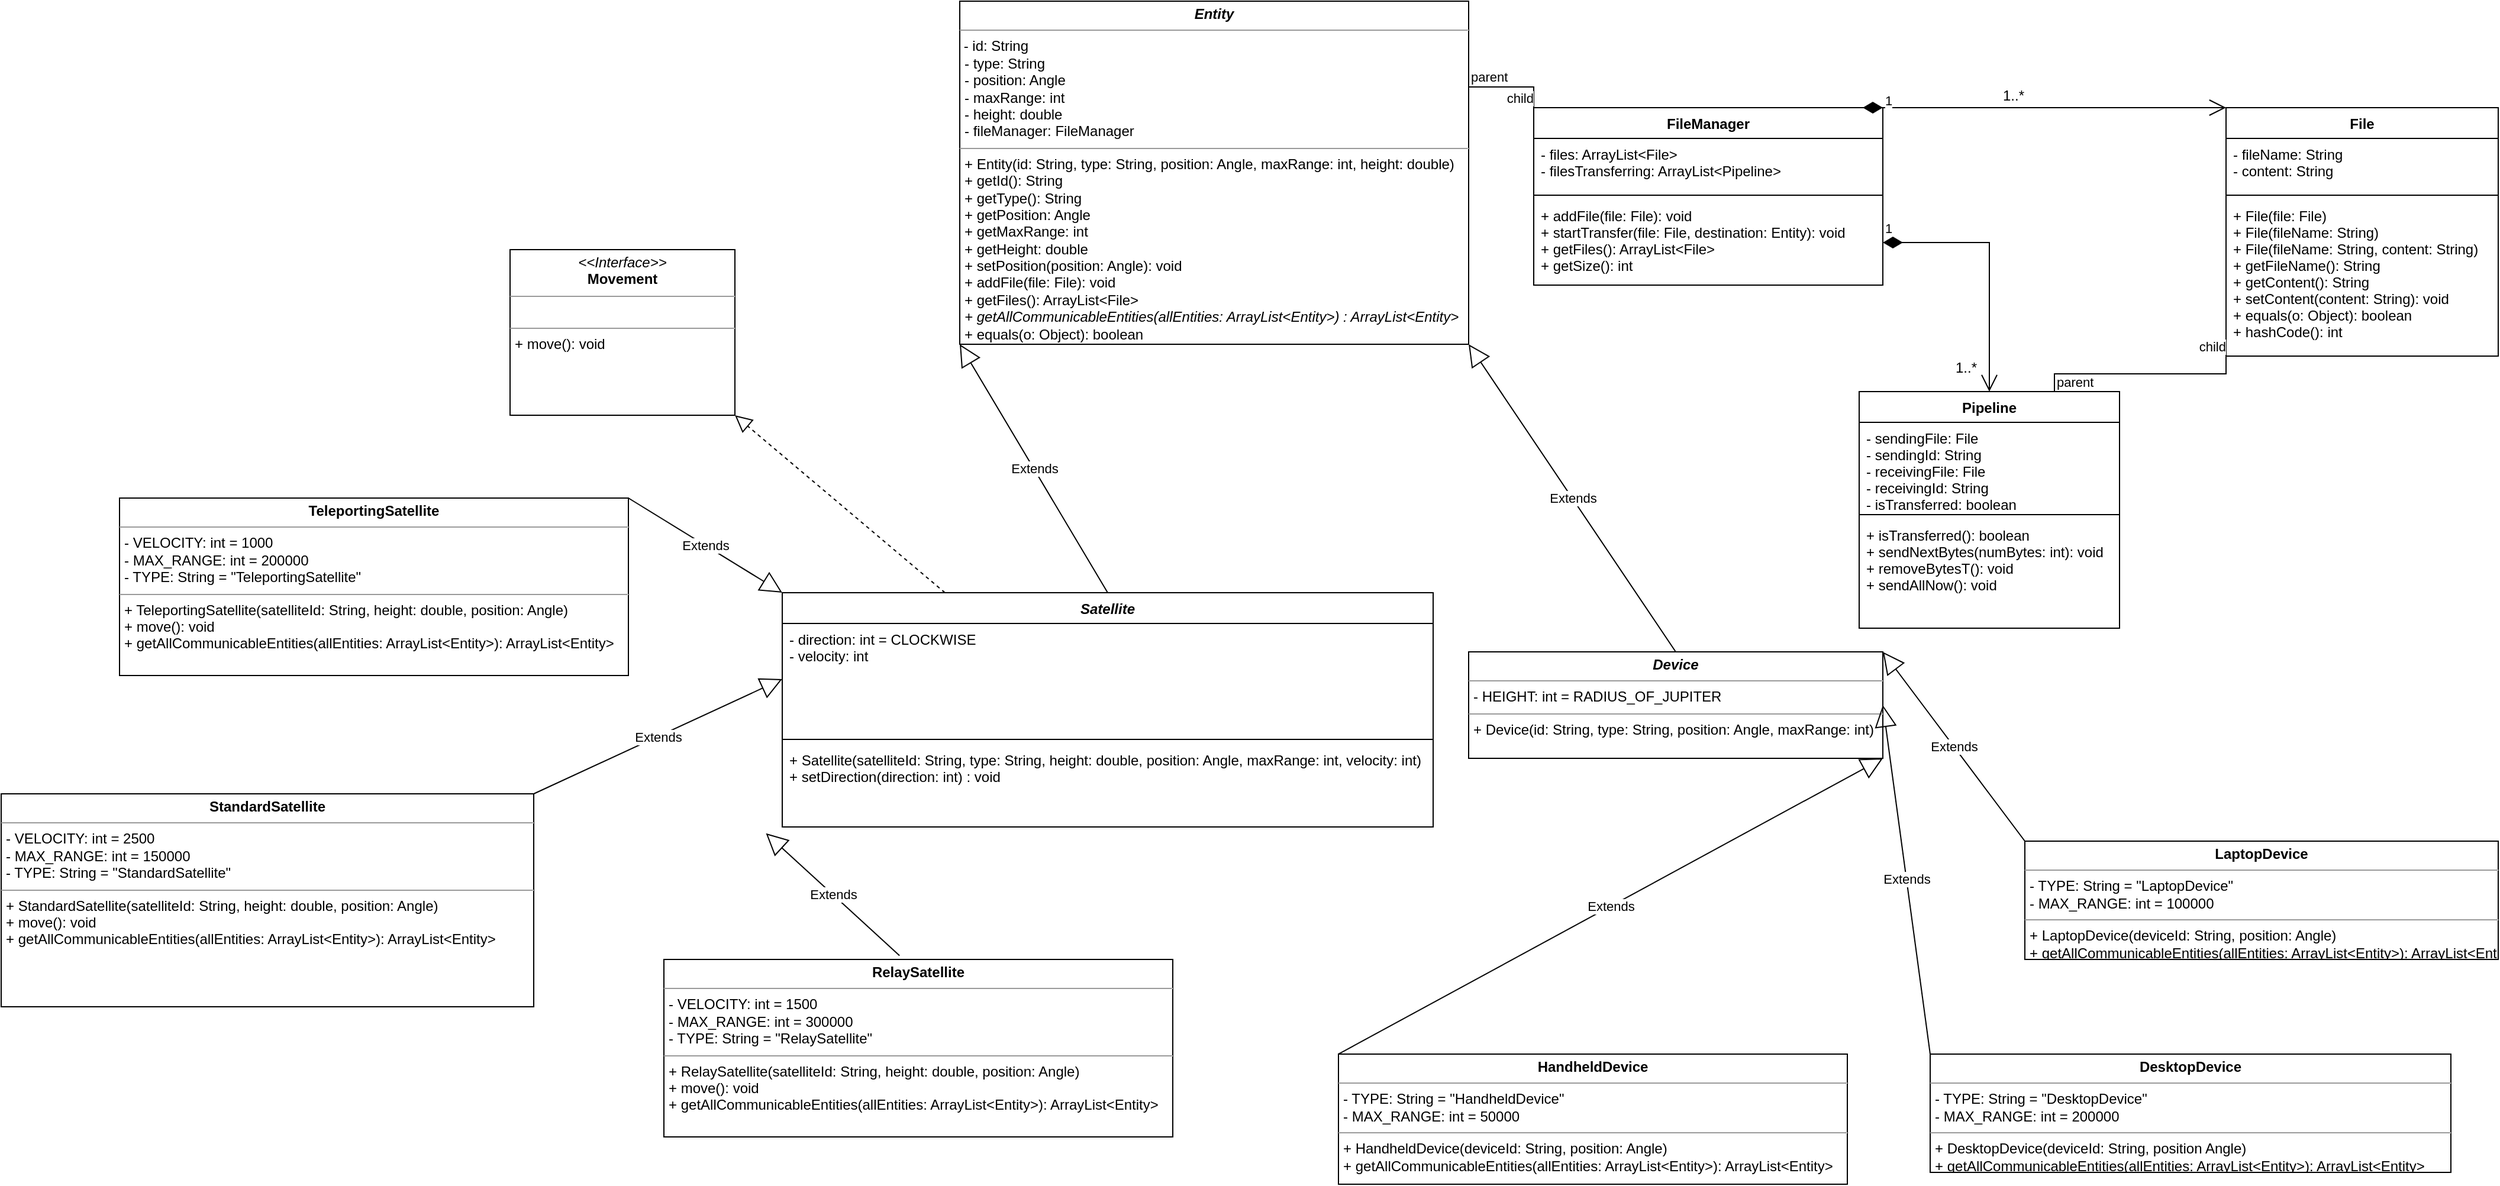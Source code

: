 <mxfile version="20.0.1" type="github">
  <diagram id="JS3hQXzzDqp8MdbZ3Wn3" name="Page-1">
    <mxGraphModel dx="1957" dy="1730" grid="1" gridSize="10" guides="1" tooltips="1" connect="1" arrows="1" fold="1" page="1" pageScale="1" pageWidth="827" pageHeight="1169" math="0" shadow="0">
      <root>
        <mxCell id="0" />
        <mxCell id="1" parent="0" />
        <mxCell id="oXQAJRGUwz_4EwkfqPwA-1" value="Satellite" style="swimlane;fontStyle=3;align=center;verticalAlign=top;childLayout=stackLayout;horizontal=1;startSize=26;horizontalStack=0;resizeParent=1;resizeParentMax=0;resizeLast=0;collapsible=1;marginBottom=0;" parent="1" vertex="1">
          <mxGeometry x="-70" y="300" width="550" height="198" as="geometry" />
        </mxCell>
        <mxCell id="oXQAJRGUwz_4EwkfqPwA-2" value="- direction: int = CLOCKWISE&#xa;- velocity: int&#xa;" style="text;strokeColor=none;fillColor=none;align=left;verticalAlign=top;spacingLeft=4;spacingRight=4;overflow=hidden;rotatable=0;points=[[0,0.5],[1,0.5]];portConstraint=eastwest;" parent="oXQAJRGUwz_4EwkfqPwA-1" vertex="1">
          <mxGeometry y="26" width="550" height="94" as="geometry" />
        </mxCell>
        <mxCell id="oXQAJRGUwz_4EwkfqPwA-3" value="" style="line;strokeWidth=1;fillColor=none;align=left;verticalAlign=middle;spacingTop=-1;spacingLeft=3;spacingRight=3;rotatable=0;labelPosition=right;points=[];portConstraint=eastwest;" parent="oXQAJRGUwz_4EwkfqPwA-1" vertex="1">
          <mxGeometry y="120" width="550" height="8" as="geometry" />
        </mxCell>
        <mxCell id="oXQAJRGUwz_4EwkfqPwA-4" value="+ Satellite(satelliteId: String, type: String, height: double, position: Angle, maxRange: int, velocity: int)&#xa;+ setDirection(direction: int) : void" style="text;strokeColor=none;fillColor=none;align=left;verticalAlign=top;spacingLeft=4;spacingRight=4;overflow=hidden;rotatable=0;points=[[0,0.5],[1,0.5]];portConstraint=eastwest;" parent="oXQAJRGUwz_4EwkfqPwA-1" vertex="1">
          <mxGeometry y="128" width="550" height="70" as="geometry" />
        </mxCell>
        <mxCell id="oXQAJRGUwz_4EwkfqPwA-5" value="&lt;p style=&quot;margin:0px;margin-top:4px;text-align:center;&quot;&gt;&lt;b&gt;&lt;i&gt;Device&lt;/i&gt;&lt;/b&gt;&lt;/p&gt;&lt;hr size=&quot;1&quot;&gt;&lt;p style=&quot;margin:0px;margin-left:4px;&quot;&gt;- HEIGHT: int = RADIUS_OF_JUPITER&lt;/p&gt;&lt;hr size=&quot;1&quot;&gt;&lt;p style=&quot;margin:0px;margin-left:4px;&quot;&gt;+ Device(id: String, type: String, position: Angle, maxRange: int)&lt;/p&gt;&lt;p style=&quot;margin:0px;margin-left:4px;&quot;&gt;&lt;br&gt;&lt;/p&gt;" style="verticalAlign=top;align=left;overflow=fill;fontSize=12;fontFamily=Helvetica;html=1;" parent="1" vertex="1">
          <mxGeometry x="510" y="350" width="350" height="90" as="geometry" />
        </mxCell>
        <mxCell id="oXQAJRGUwz_4EwkfqPwA-6" value="&lt;p style=&quot;margin:0px;margin-top:4px;text-align:center;&quot;&gt;&lt;b&gt;TeleportingSatellite&lt;/b&gt;&lt;/p&gt;&lt;hr size=&quot;1&quot;&gt;&lt;p style=&quot;margin:0px;margin-left:4px;&quot;&gt;- VELOCITY: int = 1000&lt;/p&gt;&lt;p style=&quot;margin:0px;margin-left:4px;&quot;&gt;- MAX_RANGE: int = 200000&lt;/p&gt;&lt;p style=&quot;margin:0px;margin-left:4px;&quot;&gt;- TYPE: String = &quot;TeleportingSatellite&quot;&lt;/p&gt;&lt;hr size=&quot;1&quot;&gt;&lt;p style=&quot;margin:0px;margin-left:4px;&quot;&gt;+ TeleportingSatellite(satelliteId: String, height: double, position: Angle)&lt;/p&gt;&lt;p style=&quot;margin:0px;margin-left:4px;&quot;&gt;+ move(): void&lt;/p&gt;&lt;p style=&quot;margin:0px;margin-left:4px;&quot;&gt;+ getAllCommunicableEntities(allEntities: ArrayList&amp;lt;Entity&amp;gt;): ArrayList&amp;lt;Entity&amp;gt;&lt;br&gt;&lt;/p&gt;" style="verticalAlign=top;align=left;overflow=fill;fontSize=12;fontFamily=Helvetica;html=1;" parent="1" vertex="1">
          <mxGeometry x="-630" y="220" width="430" height="150" as="geometry" />
        </mxCell>
        <mxCell id="oXQAJRGUwz_4EwkfqPwA-7" value="&lt;p style=&quot;margin:0px;margin-top:4px;text-align:center;&quot;&gt;&lt;b&gt;StandardSatellite&lt;/b&gt;&lt;/p&gt;&lt;hr size=&quot;1&quot;&gt;&lt;p style=&quot;margin:0px;margin-left:4px;&quot;&gt;- VELOCITY: int = 2500&lt;/p&gt;&lt;p style=&quot;margin:0px;margin-left:4px;&quot;&gt;- MAX_RANGE: int = 150000&lt;/p&gt;&lt;p style=&quot;margin:0px;margin-left:4px;&quot;&gt;- TYPE: String = &quot;StandardSatellite&quot;&lt;/p&gt;&lt;hr size=&quot;1&quot;&gt;&lt;p style=&quot;margin:0px;margin-left:4px;&quot;&gt;+ StandardSatellite(satelliteId: String, height: double, position: Angle)&lt;/p&gt;&lt;p style=&quot;margin:0px;margin-left:4px;&quot;&gt;+ move(): void&lt;/p&gt;&lt;p style=&quot;margin:0px;margin-left:4px;&quot;&gt;+ getAllCommunicableEntities(allEntities: ArrayList&amp;lt;Entity&amp;gt;): ArrayList&amp;lt;Entity&amp;gt;&lt;br&gt;&lt;/p&gt;" style="verticalAlign=top;align=left;overflow=fill;fontSize=12;fontFamily=Helvetica;html=1;" parent="1" vertex="1">
          <mxGeometry x="-730" y="470" width="450" height="180" as="geometry" />
        </mxCell>
        <mxCell id="oXQAJRGUwz_4EwkfqPwA-8" value="&lt;p style=&quot;margin:0px;margin-top:4px;text-align:center;&quot;&gt;&lt;b&gt;RelaySatellite&lt;/b&gt;&lt;/p&gt;&lt;hr size=&quot;1&quot;&gt;&lt;p style=&quot;margin:0px;margin-left:4px;&quot;&gt;- VELOCITY: int = 1500&lt;/p&gt;&lt;p style=&quot;margin:0px;margin-left:4px;&quot;&gt;- MAX_RANGE: int = 300000&lt;/p&gt;&lt;p style=&quot;margin:0px;margin-left:4px;&quot;&gt;- TYPE: String = &quot;RelaySatellite&quot;&lt;/p&gt;&lt;hr size=&quot;1&quot;&gt;&lt;p style=&quot;margin:0px;margin-left:4px;&quot;&gt;+ RelaySatellite(satelliteId: String, height: double, position: Angle)&lt;/p&gt;&lt;p style=&quot;margin:0px;margin-left:4px;&quot;&gt;+ move(): void&lt;/p&gt;&lt;p style=&quot;margin:0px;margin-left:4px;&quot;&gt;+ getAllCommunicableEntities(allEntities: ArrayList&amp;lt;Entity&amp;gt;): ArrayList&amp;lt;Entity&amp;gt;&lt;br&gt;&lt;/p&gt;" style="verticalAlign=top;align=left;overflow=fill;fontSize=12;fontFamily=Helvetica;html=1;" parent="1" vertex="1">
          <mxGeometry x="-170" y="610" width="430" height="150" as="geometry" />
        </mxCell>
        <mxCell id="oXQAJRGUwz_4EwkfqPwA-9" value="Extends" style="endArrow=block;endSize=16;endFill=0;html=1;rounded=0;exitX=1;exitY=0;exitDx=0;exitDy=0;entryX=0;entryY=0;entryDx=0;entryDy=0;" parent="1" source="oXQAJRGUwz_4EwkfqPwA-6" target="oXQAJRGUwz_4EwkfqPwA-1" edge="1">
          <mxGeometry width="160" relative="1" as="geometry">
            <mxPoint x="110" y="160" as="sourcePoint" />
            <mxPoint x="220" y="167.5" as="targetPoint" />
          </mxGeometry>
        </mxCell>
        <mxCell id="oXQAJRGUwz_4EwkfqPwA-10" value="Extends" style="endArrow=block;endSize=16;endFill=0;html=1;rounded=0;exitX=1;exitY=0;exitDx=0;exitDy=0;entryX=0;entryY=0.5;entryDx=0;entryDy=0;" parent="1" source="oXQAJRGUwz_4EwkfqPwA-7" target="oXQAJRGUwz_4EwkfqPwA-2" edge="1">
          <mxGeometry width="160" relative="1" as="geometry">
            <mxPoint x="-30" y="440" as="sourcePoint" />
            <mxPoint x="130" y="440" as="targetPoint" />
          </mxGeometry>
        </mxCell>
        <mxCell id="oXQAJRGUwz_4EwkfqPwA-11" value="Extends" style="endArrow=block;endSize=16;endFill=0;html=1;rounded=0;exitX=0.463;exitY=-0.022;exitDx=0;exitDy=0;exitPerimeter=0;entryX=-0.025;entryY=1.077;entryDx=0;entryDy=0;entryPerimeter=0;" parent="1" source="oXQAJRGUwz_4EwkfqPwA-8" target="oXQAJRGUwz_4EwkfqPwA-4" edge="1">
          <mxGeometry width="160" relative="1" as="geometry">
            <mxPoint x="330" y="390" as="sourcePoint" />
            <mxPoint x="490" y="390" as="targetPoint" />
          </mxGeometry>
        </mxCell>
        <mxCell id="oXQAJRGUwz_4EwkfqPwA-12" value="&lt;p style=&quot;margin:0px;margin-top:4px;text-align:center;&quot;&gt;&lt;b&gt;HandheldDevice&lt;/b&gt;&lt;/p&gt;&lt;hr size=&quot;1&quot;&gt;&lt;p style=&quot;margin:0px;margin-left:4px;&quot;&gt;- TYPE: String = &quot;HandheldDevice&quot;&lt;/p&gt;&lt;p style=&quot;margin:0px;margin-left:4px;&quot;&gt;- MAX_RANGE: int = 50000&lt;/p&gt;&lt;hr size=&quot;1&quot;&gt;&lt;p style=&quot;margin:0px;margin-left:4px;&quot;&gt;+ HandheldDevice(deviceId: String, position: Angle)&lt;/p&gt;&lt;p style=&quot;margin:0px;margin-left:4px;&quot;&gt;+ getAllCommunicableEntities(allEntities: ArrayList&amp;lt;Entity&amp;gt;): ArrayList&amp;lt;Entity&amp;gt;&lt;br&gt;&lt;/p&gt;" style="verticalAlign=top;align=left;overflow=fill;fontSize=12;fontFamily=Helvetica;html=1;" parent="1" vertex="1">
          <mxGeometry x="400" y="690" width="430" height="110" as="geometry" />
        </mxCell>
        <mxCell id="oXQAJRGUwz_4EwkfqPwA-13" value="Extends" style="endArrow=block;endSize=16;endFill=0;html=1;rounded=0;exitX=0;exitY=0;exitDx=0;exitDy=0;entryX=1;entryY=1;entryDx=0;entryDy=0;" parent="1" source="oXQAJRGUwz_4EwkfqPwA-12" target="oXQAJRGUwz_4EwkfqPwA-5" edge="1">
          <mxGeometry width="160" relative="1" as="geometry">
            <mxPoint x="370.0" y="469.03" as="sourcePoint" />
            <mxPoint x="470" y="400" as="targetPoint" />
          </mxGeometry>
        </mxCell>
        <mxCell id="oXQAJRGUwz_4EwkfqPwA-14" value="&lt;p style=&quot;margin:0px;margin-top:4px;text-align:center;&quot;&gt;&lt;b&gt;DesktopDevice&lt;/b&gt;&lt;/p&gt;&lt;hr size=&quot;1&quot;&gt;&lt;p style=&quot;margin:0px;margin-left:4px;&quot;&gt;- TYPE: String = &quot;DesktopDevice&quot;&lt;/p&gt;&lt;p style=&quot;margin:0px;margin-left:4px;&quot;&gt;- MAX_RANGE: int = 200000&lt;/p&gt;&lt;hr size=&quot;1&quot;&gt;&lt;p style=&quot;margin:0px;margin-left:4px;&quot;&gt;+ DesktopDevice(deviceId: String, position Angle)&lt;/p&gt;&lt;p style=&quot;margin:0px;margin-left:4px;&quot;&gt;+ getAllCommunicableEntities(allEntities: ArrayList&amp;lt;Entity&amp;gt;): ArrayList&amp;lt;Entity&amp;gt;&lt;br&gt;&lt;/p&gt;" style="verticalAlign=top;align=left;overflow=fill;fontSize=12;fontFamily=Helvetica;html=1;" parent="1" vertex="1">
          <mxGeometry x="900" y="690" width="440" height="100" as="geometry" />
        </mxCell>
        <mxCell id="oXQAJRGUwz_4EwkfqPwA-15" value="Extends" style="endArrow=block;endSize=16;endFill=0;html=1;rounded=0;exitX=0;exitY=0;exitDx=0;exitDy=0;entryX=1;entryY=0.5;entryDx=0;entryDy=0;" parent="1" source="oXQAJRGUwz_4EwkfqPwA-14" target="oXQAJRGUwz_4EwkfqPwA-5" edge="1">
          <mxGeometry width="160" relative="1" as="geometry">
            <mxPoint x="640" y="450" as="sourcePoint" />
            <mxPoint x="610" y="380" as="targetPoint" />
          </mxGeometry>
        </mxCell>
        <mxCell id="oXQAJRGUwz_4EwkfqPwA-16" value="&lt;p style=&quot;margin:0px;margin-top:4px;text-align:center;&quot;&gt;&lt;b&gt;LaptopDevice&lt;/b&gt;&lt;/p&gt;&lt;hr size=&quot;1&quot;&gt;&lt;p style=&quot;margin:0px;margin-left:4px;&quot;&gt;- TYPE: String = &quot;LaptopDevice&quot;&lt;/p&gt;&lt;p style=&quot;margin:0px;margin-left:4px;&quot;&gt;- MAX_RANGE: int = 100000&lt;/p&gt;&lt;hr size=&quot;1&quot;&gt;&lt;p style=&quot;margin:0px;margin-left:4px;&quot;&gt;+ LaptopDevice(deviceId: String, position: Angle)&lt;/p&gt;&lt;p style=&quot;margin:0px;margin-left:4px;&quot;&gt;+ getAllCommunicableEntities(allEntities: ArrayList&amp;lt;Entity&amp;gt;): ArrayList&amp;lt;Entity&amp;gt;&lt;br&gt;&lt;/p&gt;" style="verticalAlign=top;align=left;overflow=fill;fontSize=12;fontFamily=Helvetica;html=1;" parent="1" vertex="1">
          <mxGeometry x="980" y="510" width="400" height="100" as="geometry" />
        </mxCell>
        <mxCell id="oXQAJRGUwz_4EwkfqPwA-17" value="Extends" style="endArrow=block;endSize=16;endFill=0;html=1;rounded=0;exitX=0;exitY=0;exitDx=0;exitDy=0;entryX=1;entryY=0;entryDx=0;entryDy=0;" parent="1" source="oXQAJRGUwz_4EwkfqPwA-16" target="oXQAJRGUwz_4EwkfqPwA-5" edge="1">
          <mxGeometry width="160" relative="1" as="geometry">
            <mxPoint x="630" y="165" as="sourcePoint" />
            <mxPoint x="510" y="140" as="targetPoint" />
          </mxGeometry>
        </mxCell>
        <mxCell id="oXQAJRGUwz_4EwkfqPwA-18" value="Extends" style="endArrow=block;endSize=16;endFill=0;html=1;rounded=0;exitX=0.5;exitY=0;exitDx=0;exitDy=0;entryX=1;entryY=1;entryDx=0;entryDy=0;" parent="1" source="oXQAJRGUwz_4EwkfqPwA-5" target="oXQAJRGUwz_4EwkfqPwA-20" edge="1">
          <mxGeometry width="160" relative="1" as="geometry">
            <mxPoint x="550" y="90" as="sourcePoint" />
            <mxPoint x="430" y="130" as="targetPoint" />
          </mxGeometry>
        </mxCell>
        <mxCell id="oXQAJRGUwz_4EwkfqPwA-19" value="Extends" style="endArrow=block;endSize=16;endFill=0;html=1;rounded=0;exitX=0.5;exitY=0;exitDx=0;exitDy=0;entryX=0;entryY=1;entryDx=0;entryDy=0;" parent="1" source="oXQAJRGUwz_4EwkfqPwA-1" target="oXQAJRGUwz_4EwkfqPwA-20" edge="1">
          <mxGeometry width="160" relative="1" as="geometry">
            <mxPoint x="170" y="70" as="sourcePoint" />
            <mxPoint x="200" y="130" as="targetPoint" />
          </mxGeometry>
        </mxCell>
        <mxCell id="oXQAJRGUwz_4EwkfqPwA-20" value="&lt;p style=&quot;margin:0px;margin-top:4px;text-align:center;&quot;&gt;&lt;b&gt;&lt;i&gt;Entity&lt;/i&gt;&lt;/b&gt;&lt;/p&gt;&lt;hr size=&quot;1&quot;&gt;&lt;p style=&quot;margin:0px;margin-left:4px;&quot;&gt;&lt;/p&gt;&lt;p style=&quot;margin: 4px 0px 0px;&quot;&gt;&lt;span style=&quot;background-color: initial;&quot;&gt;&amp;nbsp;- id: String&lt;/span&gt;&lt;br&gt;&lt;/p&gt;&lt;p style=&quot;margin: 0px 0px 0px 4px;&quot;&gt;- type: String&lt;/p&gt;&lt;p style=&quot;margin: 0px 0px 0px 4px;&quot;&gt;- position: Angle&lt;/p&gt;&lt;p style=&quot;margin: 0px 0px 0px 4px;&quot;&gt;- maxRange: int&lt;/p&gt;&lt;p style=&quot;margin: 0px 0px 0px 4px;&quot;&gt;- height: double&lt;/p&gt;&lt;p style=&quot;margin: 0px 0px 0px 4px;&quot;&gt;- fileManager: FileManager&lt;/p&gt;&lt;hr size=&quot;1&quot;&gt;&lt;p style=&quot;margin: 0px 0px 0px 4px;&quot;&gt;+ Entity(id: String, type: String, position: Angle, maxRange: int, height: double)&lt;/p&gt;&lt;p style=&quot;margin: 0px 0px 0px 4px;&quot;&gt;+&lt;span style=&quot;background-color: initial;&quot;&gt;&amp;nbsp;getId(): String&lt;/span&gt;&lt;/p&gt;&lt;p style=&quot;margin: 0px 0px 0px 4px;&quot;&gt;+ getType(): String&lt;/p&gt;&lt;p style=&quot;margin: 0px 0px 0px 4px;&quot;&gt;+ getPosition: Angle&lt;/p&gt;&lt;p style=&quot;margin: 0px 0px 0px 4px;&quot;&gt;+ getMaxRange: int&lt;/p&gt;&lt;p style=&quot;margin: 0px 0px 0px 4px;&quot;&gt;+ getHeight: double&lt;/p&gt;&lt;p style=&quot;margin: 0px 0px 0px 4px;&quot;&gt;+ setPosition(position: Angle): void&lt;/p&gt;&lt;p style=&quot;margin: 0px 0px 0px 4px;&quot;&gt;+ addFile(file: File): void&lt;/p&gt;&lt;p style=&quot;margin: 0px 0px 0px 4px;&quot;&gt;+ getFiles(): ArrayList&amp;lt;File&amp;gt;&lt;/p&gt;&lt;p style=&quot;margin: 0px 0px 0px 4px;&quot;&gt;&lt;i&gt;+&lt;/i&gt; &lt;i&gt;getAllCommunicableEntities(allEntities: ArrayList&amp;lt;Entity&amp;gt;) : ArrayList&amp;lt;Entity&amp;gt;&lt;/i&gt;&lt;/p&gt;&lt;p style=&quot;margin: 0px 0px 0px 4px;&quot;&gt;+ equals(o: Object): boolean&lt;/p&gt;&lt;p style=&quot;margin: 0px 0px 0px 4px;&quot;&gt;+ hashCode(): int&lt;/p&gt;" style="verticalAlign=top;align=left;overflow=fill;fontSize=12;fontFamily=Helvetica;html=1;" parent="1" vertex="1">
          <mxGeometry x="80" y="-200" width="430" height="290" as="geometry" />
        </mxCell>
        <mxCell id="-S67xje0BvBv4X5eibev-5" value="&lt;p style=&quot;margin:0px;margin-top:4px;text-align:center;&quot;&gt;&lt;i&gt;&amp;lt;&amp;lt;Interface&amp;gt;&amp;gt;&lt;/i&gt;&lt;br&gt;&lt;b&gt;Movement&lt;/b&gt;&lt;/p&gt;&lt;hr size=&quot;1&quot;&gt;&lt;p style=&quot;margin:0px;margin-left:4px;&quot;&gt;&lt;br&gt;&lt;/p&gt;&lt;hr size=&quot;1&quot;&gt;&lt;p style=&quot;margin:0px;margin-left:4px;&quot;&gt;+ move(): void&lt;/p&gt;" style="verticalAlign=top;align=left;overflow=fill;fontSize=12;fontFamily=Helvetica;html=1;" parent="1" vertex="1">
          <mxGeometry x="-300" y="10" width="190" height="140" as="geometry" />
        </mxCell>
        <mxCell id="-S67xje0BvBv4X5eibev-6" value="" style="endArrow=block;dashed=1;endFill=0;endSize=12;html=1;rounded=0;exitX=0.25;exitY=0;exitDx=0;exitDy=0;entryX=1;entryY=1;entryDx=0;entryDy=0;" parent="1" source="oXQAJRGUwz_4EwkfqPwA-1" target="-S67xje0BvBv4X5eibev-5" edge="1">
          <mxGeometry width="160" relative="1" as="geometry">
            <mxPoint x="-20" y="39.41" as="sourcePoint" />
            <mxPoint x="140" y="39.41" as="targetPoint" />
          </mxGeometry>
        </mxCell>
        <mxCell id="JWxl60ZRawzX6B9whk_o-1" value="File" style="swimlane;fontStyle=1;align=center;verticalAlign=top;childLayout=stackLayout;horizontal=1;startSize=26;horizontalStack=0;resizeParent=1;resizeParentMax=0;resizeLast=0;collapsible=1;marginBottom=0;" parent="1" vertex="1">
          <mxGeometry x="1150" y="-110" width="230" height="210" as="geometry" />
        </mxCell>
        <mxCell id="JWxl60ZRawzX6B9whk_o-2" value="- fileName: String&#xa;- content: String" style="text;strokeColor=none;fillColor=none;align=left;verticalAlign=top;spacingLeft=4;spacingRight=4;overflow=hidden;rotatable=0;points=[[0,0.5],[1,0.5]];portConstraint=eastwest;" parent="JWxl60ZRawzX6B9whk_o-1" vertex="1">
          <mxGeometry y="26" width="230" height="44" as="geometry" />
        </mxCell>
        <mxCell id="JWxl60ZRawzX6B9whk_o-3" value="" style="line;strokeWidth=1;fillColor=none;align=left;verticalAlign=middle;spacingTop=-1;spacingLeft=3;spacingRight=3;rotatable=0;labelPosition=right;points=[];portConstraint=eastwest;" parent="JWxl60ZRawzX6B9whk_o-1" vertex="1">
          <mxGeometry y="70" width="230" height="8" as="geometry" />
        </mxCell>
        <mxCell id="JWxl60ZRawzX6B9whk_o-4" value="+ File(file: File)&#xa;+ File(fileName: String)&#xa;+ File(fileName: String, content: String)&#xa;+ getFileName(): String&#xa;+ getContent(): String&#xa;+ setContent(content: String): void&#xa;+ equals(o: Object): boolean&#xa;+ hashCode(): int&#xa;" style="text;strokeColor=none;fillColor=none;align=left;verticalAlign=top;spacingLeft=4;spacingRight=4;overflow=hidden;rotatable=0;points=[[0,0.5],[1,0.5]];portConstraint=eastwest;" parent="JWxl60ZRawzX6B9whk_o-1" vertex="1">
          <mxGeometry y="78" width="230" height="132" as="geometry" />
        </mxCell>
        <mxCell id="JWxl60ZRawzX6B9whk_o-5" value="FileManager" style="swimlane;fontStyle=1;align=center;verticalAlign=top;childLayout=stackLayout;horizontal=1;startSize=26;horizontalStack=0;resizeParent=1;resizeParentMax=0;resizeLast=0;collapsible=1;marginBottom=0;" parent="1" vertex="1">
          <mxGeometry x="565" y="-110" width="295" height="150" as="geometry" />
        </mxCell>
        <mxCell id="JWxl60ZRawzX6B9whk_o-6" value="- files: ArrayList&lt;File&gt;&#xa;- filesTransferring: ArrayList&lt;Pipeline&gt;" style="text;strokeColor=none;fillColor=none;align=left;verticalAlign=top;spacingLeft=4;spacingRight=4;overflow=hidden;rotatable=0;points=[[0,0.5],[1,0.5]];portConstraint=eastwest;" parent="JWxl60ZRawzX6B9whk_o-5" vertex="1">
          <mxGeometry y="26" width="295" height="44" as="geometry" />
        </mxCell>
        <mxCell id="JWxl60ZRawzX6B9whk_o-7" value="" style="line;strokeWidth=1;fillColor=none;align=left;verticalAlign=middle;spacingTop=-1;spacingLeft=3;spacingRight=3;rotatable=0;labelPosition=right;points=[];portConstraint=eastwest;" parent="JWxl60ZRawzX6B9whk_o-5" vertex="1">
          <mxGeometry y="70" width="295" height="8" as="geometry" />
        </mxCell>
        <mxCell id="JWxl60ZRawzX6B9whk_o-8" value="+ addFile(file: File): void&#xa;+ startTransfer(file: File, destination: Entity): void&#xa;+ getFiles(): ArrayList&lt;File&gt;&#xa;+ getSize(): int" style="text;strokeColor=none;fillColor=none;align=left;verticalAlign=top;spacingLeft=4;spacingRight=4;overflow=hidden;rotatable=0;points=[[0,0.5],[1,0.5]];portConstraint=eastwest;" parent="JWxl60ZRawzX6B9whk_o-5" vertex="1">
          <mxGeometry y="78" width="295" height="72" as="geometry" />
        </mxCell>
        <mxCell id="JWxl60ZRawzX6B9whk_o-13" value="1" style="endArrow=open;html=1;endSize=12;startArrow=diamondThin;startSize=14;startFill=1;edgeStyle=orthogonalEdgeStyle;align=left;verticalAlign=bottom;rounded=0;entryX=0;entryY=0;entryDx=0;entryDy=0;exitX=1;exitY=0;exitDx=0;exitDy=0;" parent="1" source="JWxl60ZRawzX6B9whk_o-5" target="JWxl60ZRawzX6B9whk_o-1" edge="1">
          <mxGeometry x="-1" y="3" relative="1" as="geometry">
            <mxPoint x="770" y="-100" as="sourcePoint" />
            <mxPoint x="930" y="-100" as="targetPoint" />
            <Array as="points">
              <mxPoint x="830" y="-110" />
              <mxPoint x="830" y="-110" />
            </Array>
          </mxGeometry>
        </mxCell>
        <mxCell id="JWxl60ZRawzX6B9whk_o-15" value="" style="endArrow=none;html=1;edgeStyle=orthogonalEdgeStyle;rounded=0;exitX=1;exitY=0.25;exitDx=0;exitDy=0;entryX=0;entryY=0;entryDx=0;entryDy=0;" parent="1" source="oXQAJRGUwz_4EwkfqPwA-20" target="JWxl60ZRawzX6B9whk_o-5" edge="1">
          <mxGeometry relative="1" as="geometry">
            <mxPoint x="580" y="-160" as="sourcePoint" />
            <mxPoint x="740" y="-160" as="targetPoint" />
          </mxGeometry>
        </mxCell>
        <mxCell id="JWxl60ZRawzX6B9whk_o-16" value="parent" style="edgeLabel;resizable=0;html=1;align=left;verticalAlign=bottom;" parent="JWxl60ZRawzX6B9whk_o-15" connectable="0" vertex="1">
          <mxGeometry x="-1" relative="1" as="geometry" />
        </mxCell>
        <mxCell id="JWxl60ZRawzX6B9whk_o-17" value="child" style="edgeLabel;resizable=0;html=1;align=right;verticalAlign=bottom;" parent="JWxl60ZRawzX6B9whk_o-15" connectable="0" vertex="1">
          <mxGeometry x="1" relative="1" as="geometry" />
        </mxCell>
        <mxCell id="JWxl60ZRawzX6B9whk_o-18" value="Pipeline" style="swimlane;fontStyle=1;align=center;verticalAlign=top;childLayout=stackLayout;horizontal=1;startSize=26;horizontalStack=0;resizeParent=1;resizeParentMax=0;resizeLast=0;collapsible=1;marginBottom=0;" parent="1" vertex="1">
          <mxGeometry x="840" y="130" width="220" height="200" as="geometry" />
        </mxCell>
        <mxCell id="JWxl60ZRawzX6B9whk_o-19" value="- sendingFile: File&#xa;- sendingId: String&#xa;- receivingFile: File&#xa;- receivingId: String&#xa;- isTransferred: boolean" style="text;strokeColor=none;fillColor=none;align=left;verticalAlign=top;spacingLeft=4;spacingRight=4;overflow=hidden;rotatable=0;points=[[0,0.5],[1,0.5]];portConstraint=eastwest;" parent="JWxl60ZRawzX6B9whk_o-18" vertex="1">
          <mxGeometry y="26" width="220" height="74" as="geometry" />
        </mxCell>
        <mxCell id="JWxl60ZRawzX6B9whk_o-20" value="" style="line;strokeWidth=1;fillColor=none;align=left;verticalAlign=middle;spacingTop=-1;spacingLeft=3;spacingRight=3;rotatable=0;labelPosition=right;points=[];portConstraint=eastwest;" parent="JWxl60ZRawzX6B9whk_o-18" vertex="1">
          <mxGeometry y="100" width="220" height="8" as="geometry" />
        </mxCell>
        <mxCell id="JWxl60ZRawzX6B9whk_o-21" value="+ isTransferred(): boolean&#xa;+ sendNextBytes(numBytes: int): void&#xa;+ removeBytesT(): void&#xa;+ sendAllNow(): void" style="text;strokeColor=none;fillColor=none;align=left;verticalAlign=top;spacingLeft=4;spacingRight=4;overflow=hidden;rotatable=0;points=[[0,0.5],[1,0.5]];portConstraint=eastwest;" parent="JWxl60ZRawzX6B9whk_o-18" vertex="1">
          <mxGeometry y="108" width="220" height="92" as="geometry" />
        </mxCell>
        <mxCell id="JWxl60ZRawzX6B9whk_o-22" value="" style="endArrow=none;html=1;edgeStyle=orthogonalEdgeStyle;rounded=0;exitX=0.75;exitY=0;exitDx=0;exitDy=0;entryX=0;entryY=1;entryDx=0;entryDy=0;entryPerimeter=0;" parent="1" source="JWxl60ZRawzX6B9whk_o-18" target="JWxl60ZRawzX6B9whk_o-4" edge="1">
          <mxGeometry relative="1" as="geometry">
            <mxPoint x="970" y="52.5" as="sourcePoint" />
            <mxPoint x="1060" y="80" as="targetPoint" />
          </mxGeometry>
        </mxCell>
        <mxCell id="JWxl60ZRawzX6B9whk_o-23" value="parent" style="edgeLabel;resizable=0;html=1;align=left;verticalAlign=bottom;" parent="JWxl60ZRawzX6B9whk_o-22" connectable="0" vertex="1">
          <mxGeometry x="-1" relative="1" as="geometry" />
        </mxCell>
        <mxCell id="JWxl60ZRawzX6B9whk_o-24" value="child" style="edgeLabel;resizable=0;html=1;align=right;verticalAlign=bottom;" parent="JWxl60ZRawzX6B9whk_o-22" connectable="0" vertex="1">
          <mxGeometry x="1" relative="1" as="geometry" />
        </mxCell>
        <mxCell id="JWxl60ZRawzX6B9whk_o-25" value="1" style="endArrow=open;html=1;endSize=12;startArrow=diamondThin;startSize=14;startFill=1;edgeStyle=orthogonalEdgeStyle;align=left;verticalAlign=bottom;rounded=0;entryX=0.5;entryY=0;entryDx=0;entryDy=0;exitX=1;exitY=0.5;exitDx=0;exitDy=0;" parent="1" source="JWxl60ZRawzX6B9whk_o-8" target="JWxl60ZRawzX6B9whk_o-18" edge="1">
          <mxGeometry x="-1" y="3" relative="1" as="geometry">
            <mxPoint x="860" y="20" as="sourcePoint" />
            <mxPoint x="1010" y="20" as="targetPoint" />
            <Array as="points">
              <mxPoint x="950" y="4" />
            </Array>
          </mxGeometry>
        </mxCell>
        <mxCell id="JWxl60ZRawzX6B9whk_o-26" value="1..*" style="text;html=1;align=center;verticalAlign=middle;resizable=0;points=[];autosize=1;strokeColor=none;fillColor=none;" parent="1" vertex="1">
          <mxGeometry x="915" y="100" width="30" height="20" as="geometry" />
        </mxCell>
        <mxCell id="JWxl60ZRawzX6B9whk_o-27" value="1..*" style="text;html=1;align=center;verticalAlign=middle;resizable=0;points=[];autosize=1;strokeColor=none;fillColor=none;" parent="1" vertex="1">
          <mxGeometry x="955" y="-130" width="30" height="20" as="geometry" />
        </mxCell>
      </root>
    </mxGraphModel>
  </diagram>
</mxfile>
